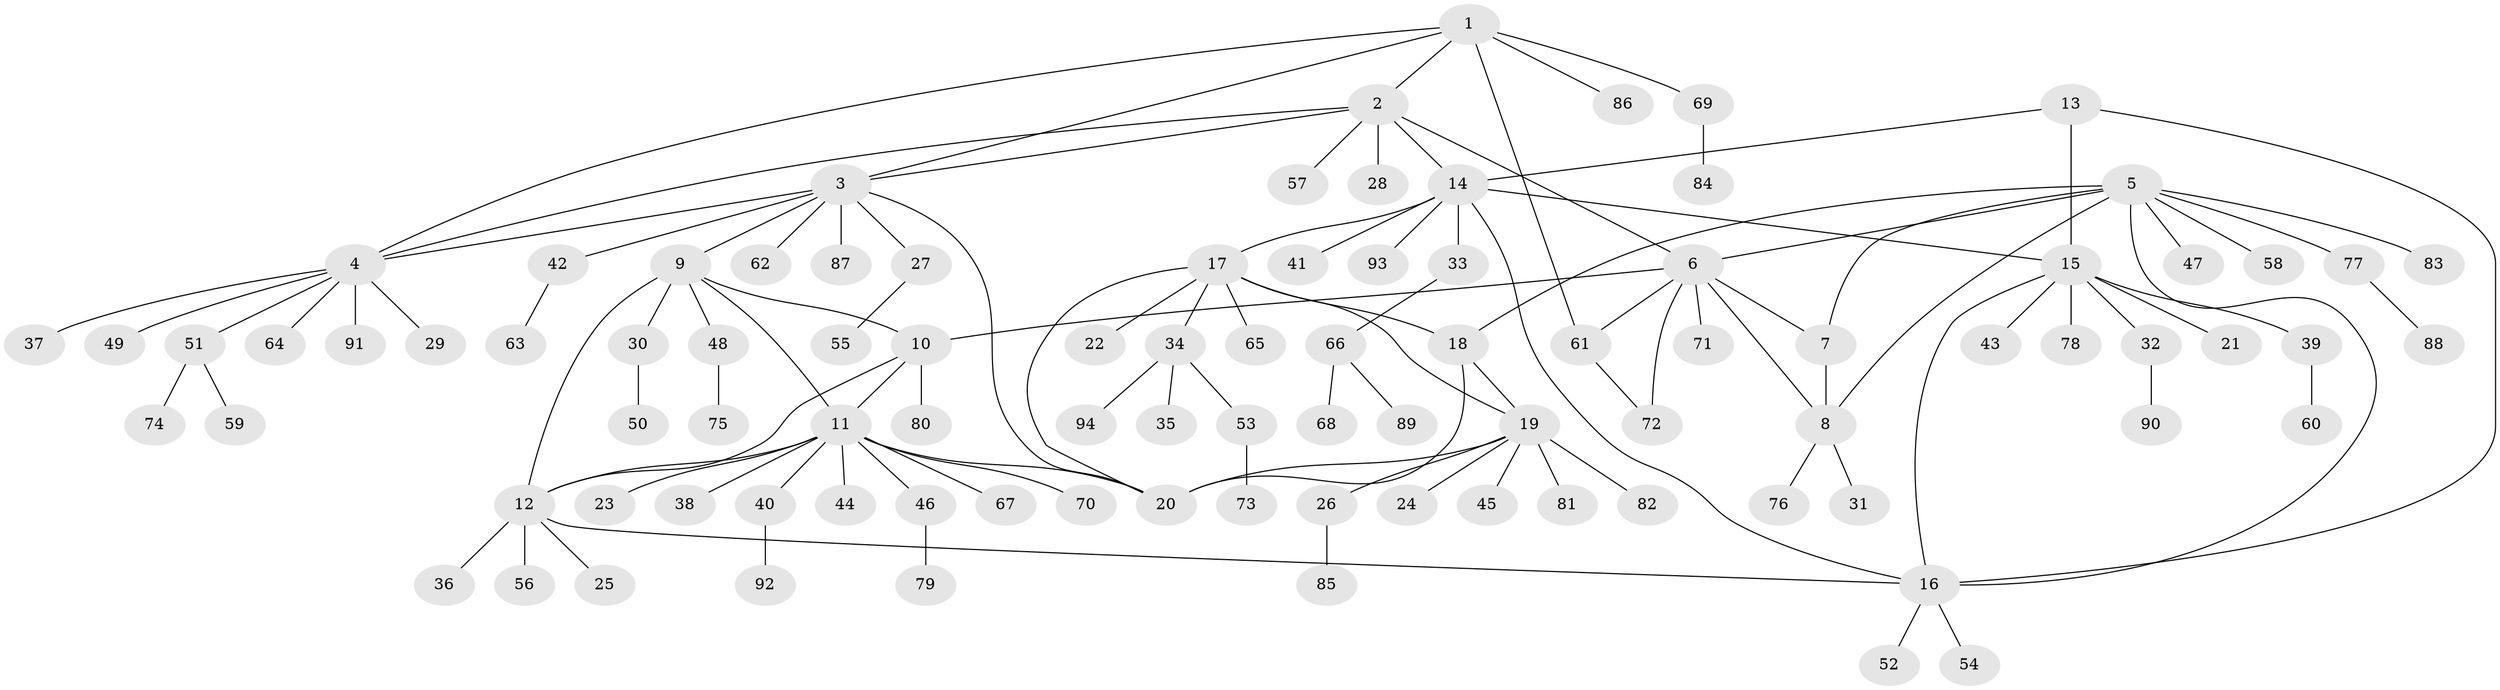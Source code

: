 // Generated by graph-tools (version 1.1) at 2025/55/03/09/25 04:55:13]
// undirected, 94 vertices, 116 edges
graph export_dot {
graph [start="1"]
  node [color=gray90,style=filled];
  1;
  2;
  3;
  4;
  5;
  6;
  7;
  8;
  9;
  10;
  11;
  12;
  13;
  14;
  15;
  16;
  17;
  18;
  19;
  20;
  21;
  22;
  23;
  24;
  25;
  26;
  27;
  28;
  29;
  30;
  31;
  32;
  33;
  34;
  35;
  36;
  37;
  38;
  39;
  40;
  41;
  42;
  43;
  44;
  45;
  46;
  47;
  48;
  49;
  50;
  51;
  52;
  53;
  54;
  55;
  56;
  57;
  58;
  59;
  60;
  61;
  62;
  63;
  64;
  65;
  66;
  67;
  68;
  69;
  70;
  71;
  72;
  73;
  74;
  75;
  76;
  77;
  78;
  79;
  80;
  81;
  82;
  83;
  84;
  85;
  86;
  87;
  88;
  89;
  90;
  91;
  92;
  93;
  94;
  1 -- 2;
  1 -- 3;
  1 -- 4;
  1 -- 61;
  1 -- 69;
  1 -- 86;
  2 -- 3;
  2 -- 4;
  2 -- 6;
  2 -- 14;
  2 -- 28;
  2 -- 57;
  3 -- 4;
  3 -- 9;
  3 -- 20;
  3 -- 27;
  3 -- 42;
  3 -- 62;
  3 -- 87;
  4 -- 29;
  4 -- 37;
  4 -- 49;
  4 -- 51;
  4 -- 64;
  4 -- 91;
  5 -- 6;
  5 -- 7;
  5 -- 8;
  5 -- 16;
  5 -- 18;
  5 -- 47;
  5 -- 58;
  5 -- 77;
  5 -- 83;
  6 -- 7;
  6 -- 8;
  6 -- 10;
  6 -- 61;
  6 -- 71;
  6 -- 72;
  7 -- 8;
  8 -- 31;
  8 -- 76;
  9 -- 10;
  9 -- 11;
  9 -- 12;
  9 -- 30;
  9 -- 48;
  10 -- 11;
  10 -- 12;
  10 -- 80;
  11 -- 12;
  11 -- 20;
  11 -- 23;
  11 -- 38;
  11 -- 40;
  11 -- 44;
  11 -- 46;
  11 -- 67;
  11 -- 70;
  12 -- 16;
  12 -- 25;
  12 -- 36;
  12 -- 56;
  13 -- 14;
  13 -- 15;
  13 -- 16;
  14 -- 15;
  14 -- 16;
  14 -- 17;
  14 -- 33;
  14 -- 41;
  14 -- 93;
  15 -- 16;
  15 -- 21;
  15 -- 32;
  15 -- 39;
  15 -- 43;
  15 -- 78;
  16 -- 52;
  16 -- 54;
  17 -- 18;
  17 -- 19;
  17 -- 20;
  17 -- 22;
  17 -- 34;
  17 -- 65;
  18 -- 19;
  18 -- 20;
  19 -- 20;
  19 -- 24;
  19 -- 26;
  19 -- 45;
  19 -- 81;
  19 -- 82;
  26 -- 85;
  27 -- 55;
  30 -- 50;
  32 -- 90;
  33 -- 66;
  34 -- 35;
  34 -- 53;
  34 -- 94;
  39 -- 60;
  40 -- 92;
  42 -- 63;
  46 -- 79;
  48 -- 75;
  51 -- 59;
  51 -- 74;
  53 -- 73;
  61 -- 72;
  66 -- 68;
  66 -- 89;
  69 -- 84;
  77 -- 88;
}
